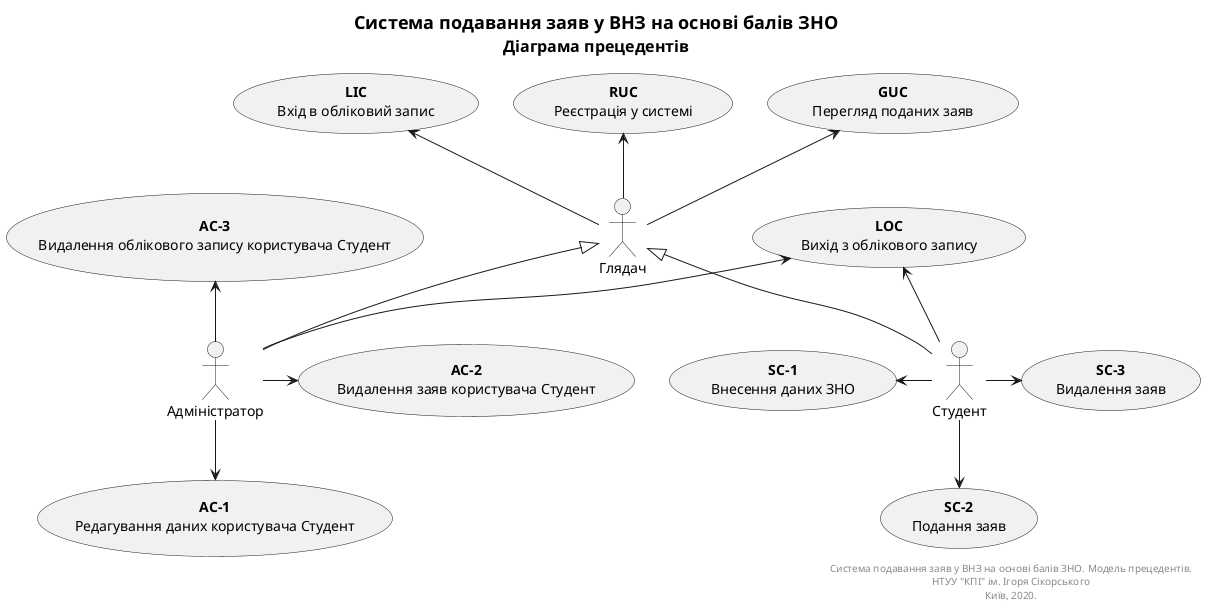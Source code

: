 @startuml
title
<font size=18 color=black>Система подавання заяв у ВНЗ на основі балів ЗНО
<font size=16 color=black>Діаграма прецедентів
end title


' Set actors
actor "Глядач" as Viewer
actor "Студент" as Student
actor "Адміністратор" as Admin

' Use cases

' Use case, general for everyone (General Use Case)
usecase "<b>GUC</b>\nПерегляд поданих заяв" as GUC

' Registration use case (RUC)
usecase "<b>RUC</b>\nРеєстрація у системі" as RUC

' Login use case (LIC)
usecase "<b>LIC</b>\nВхід в обліковий запис" as LIC

' Logout use case (LOC)
usecase "<b>LOC</b>\nВихід з облікового запису" as LOC

' Student use cases (SC)
usecase "<b>SC-1</b>\nВнесення даних ЗНО" as SC1
usecase "<b>SC-2</b>\nПодання заяв" as SC2
usecase "<b>SC-3</b>\nВидалення заяв" as SC3

' Admin use cases
usecase "<b>AC-1</b>\nРедагування даних користувача Студент" as AC1
usecase "<b>AC-2</b>\nВидалення заяв користувача Студент" as AC2
usecase "<b>AC-3</b>\nВидалення облікового запису користувача Студент" as AC3

' Derivation links
Student -u-|> Viewer
Admin -u-|> Viewer

' Use case linking
Viewer -u-> GUC
Viewer -u-> RUC
Viewer -u-> LIC

Student -u-> LOC
Admin -u-> LOC

Student -l-> SC1
Student -d-> SC2
Student -r-> SC3

Admin -d-> AC1
Admin -r-> AC2
Admin -u-> AC3

right footer
Система подавання заяв у ВНЗ на основі балів ЗНО. Модель прецедентів.
НТУУ "КПІ" ім. Ігоря Сікорського
Київ, 2020.
end footer
@enduml
